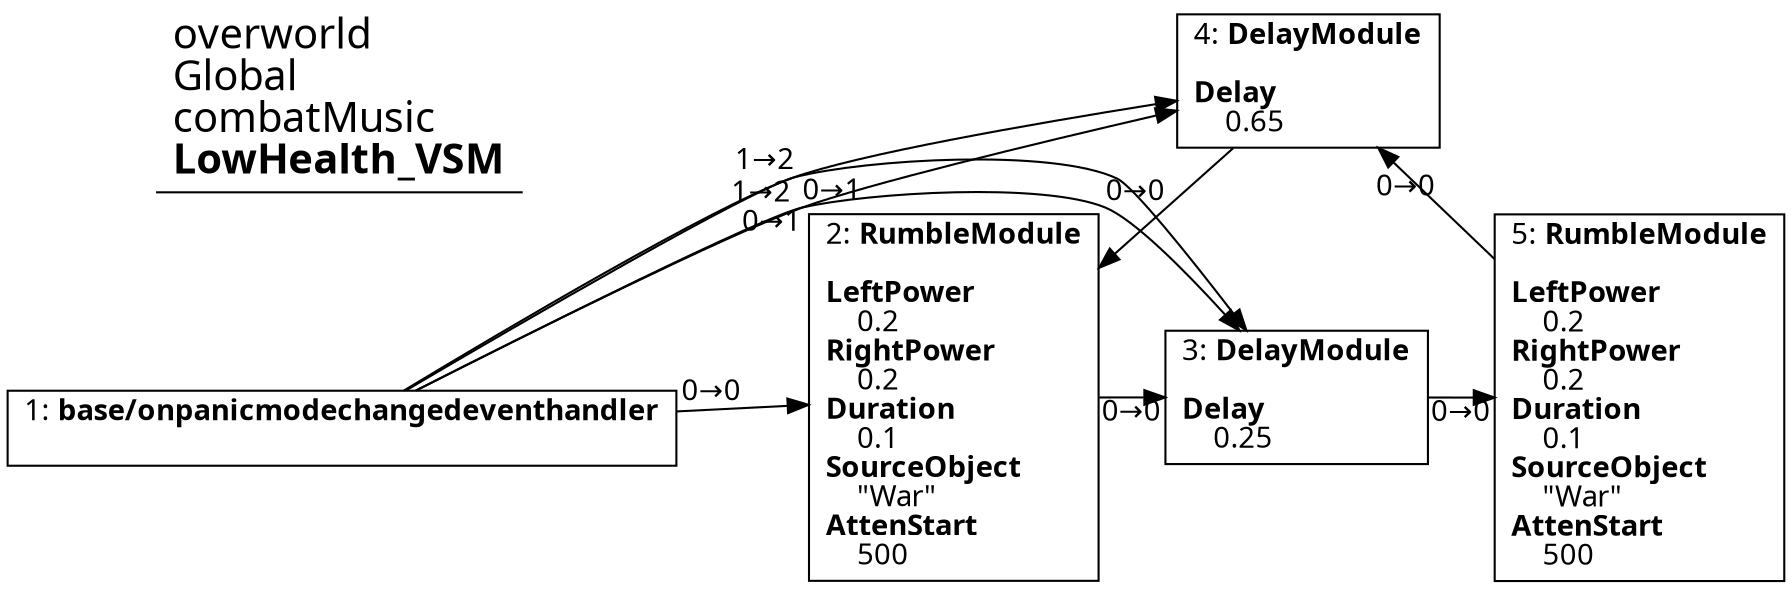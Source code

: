 digraph {
    layout = fdp;
    overlap = prism;
    sep = "+16";
    splines = spline;

    node [ shape = box ];

    graph [ fontname = "Segoe UI" ];
    node [ fontname = "Segoe UI" ];
    edge [ fontname = "Segoe UI" ];

    1 [ label = <1: <b>base/onpanicmodechangedeventhandler</b><br/><br/>> ];
    1 [ pos = "0.064,-0.316!" ];
    1 -> 3 [ label = "1→2" ];
    1 -> 4 [ label = "1→2" ];
    1 -> 4 [ label = "0→1" ];
    1 -> 3 [ label = "0→1" ];
    1 -> 2 [ label = "0→0" ];

    2 [ label = <2: <b>RumbleModule</b><br/><br/><b>LeftPower</b><br align="left"/>    0.2<br align="left"/><b>RightPower</b><br align="left"/>    0.2<br align="left"/><b>Duration</b><br align="left"/>    0.1<br align="left"/><b>SourceObject</b><br align="left"/>    &quot;War&quot;<br align="left"/><b>AttenStart</b><br align="left"/>    500<br align="left"/>> ];
    2 [ pos = "0.51500005,-0.293!" ];
    2 -> 3 [ label = "0→0" ];

    3 [ label = <3: <b>DelayModule</b><br/><br/><b>Delay</b><br align="left"/>    0.25<br align="left"/>> ];
    3 [ pos = "0.698,-0.293!" ];
    3 -> 5 [ label = "0→0" ];

    4 [ label = <4: <b>DelayModule</b><br/><br/><b>Delay</b><br align="left"/>    0.65<br align="left"/>> ];
    4 [ pos = "0.694,-0.102000006!" ];
    4 -> 2 [ label = "0→0" ];

    5 [ label = <5: <b>RumbleModule</b><br/><br/><b>LeftPower</b><br align="left"/>    0.2<br align="left"/><b>RightPower</b><br align="left"/>    0.2<br align="left"/><b>Duration</b><br align="left"/>    0.1<br align="left"/><b>SourceObject</b><br align="left"/>    &quot;War&quot;<br align="left"/><b>AttenStart</b><br align="left"/>    500<br align="left"/>> ];
    5 [ pos = "0.86,-0.293!" ];
    5 -> 4 [ label = "0→0" ];

    title [ pos = "0.063,-0.101!" ];
    title [ shape = underline ];
    title [ label = <<font point-size="20">overworld<br align="left"/>Global<br align="left"/>combatMusic<br align="left"/><b>LowHealth_VSM</b><br align="left"/></font>> ];
}

